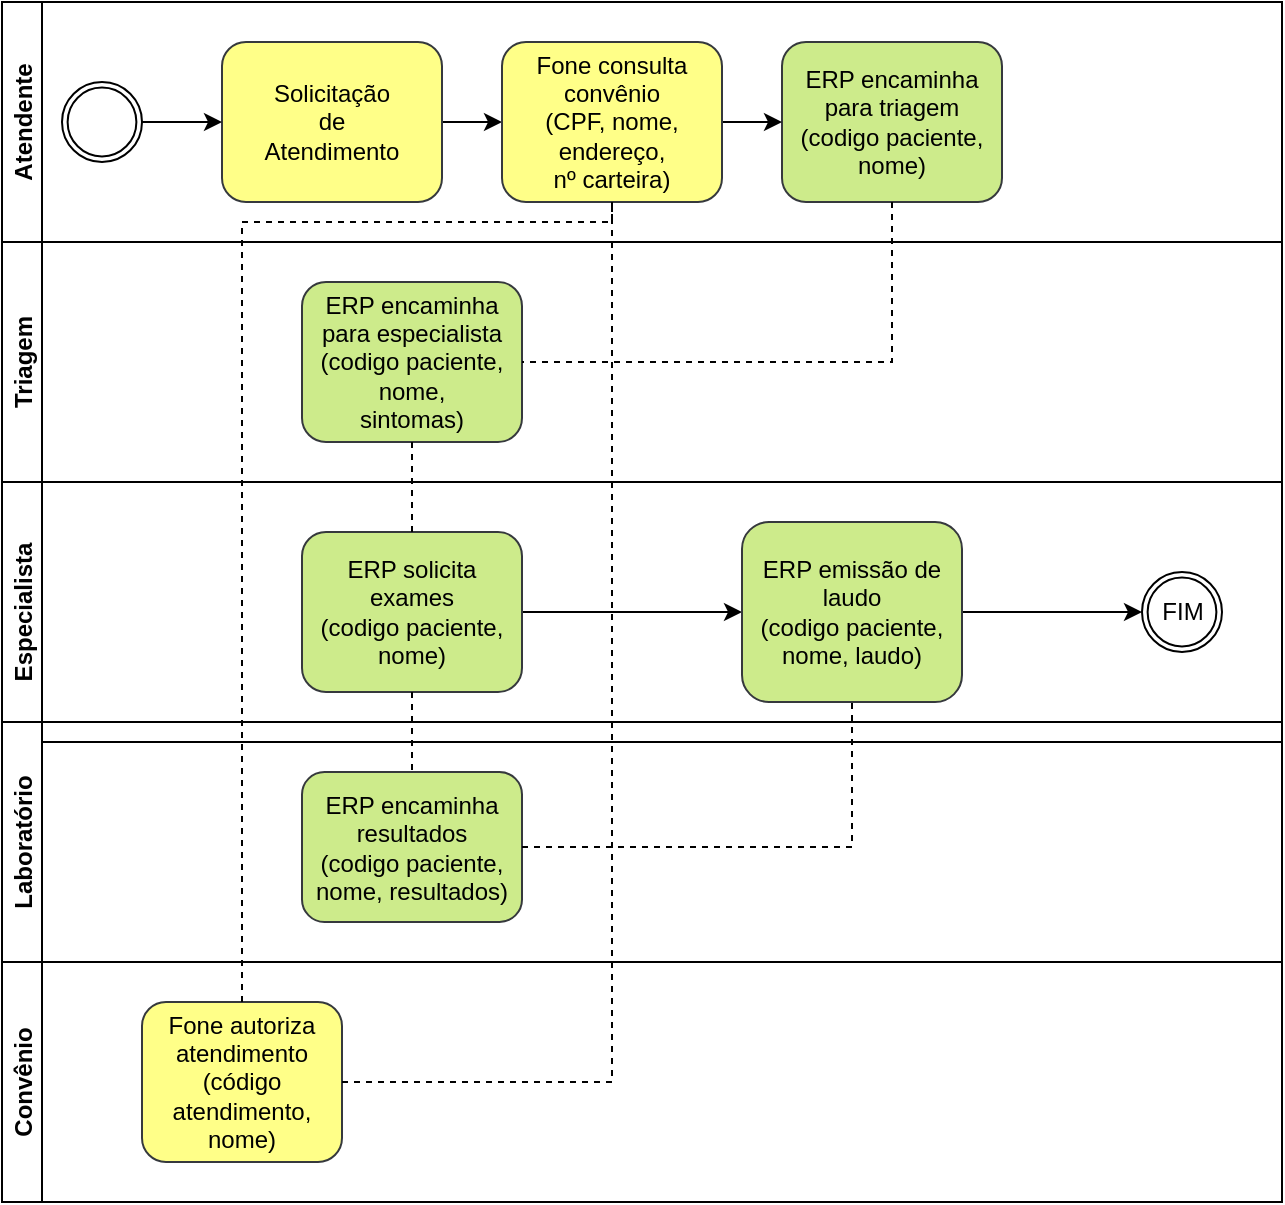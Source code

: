 <mxfile version="12.7.1" type="github">
  <diagram id="fX4rt8zVbkg2EH8_-9JV" name="Page-1">
    <mxGraphModel dx="786" dy="489" grid="1" gridSize="10" guides="1" tooltips="1" connect="1" arrows="1" fold="1" page="1" pageScale="1" pageWidth="827" pageHeight="1169" math="0" shadow="0">
      <root>
        <mxCell id="0" />
        <mxCell id="1" parent="0" />
        <mxCell id="QAaNXLK2RTlJVhRcctQ1-2" value="Atendente" style="swimlane;startSize=20;horizontal=0;" parent="1" vertex="1">
          <mxGeometry width="640" height="120" as="geometry" />
        </mxCell>
        <mxCell id="QAaNXLK2RTlJVhRcctQ1-14" style="edgeStyle=orthogonalEdgeStyle;rounded=0;orthogonalLoop=1;jettySize=auto;html=1;entryX=0;entryY=0.5;entryDx=0;entryDy=0;" parent="QAaNXLK2RTlJVhRcctQ1-2" source="QAaNXLK2RTlJVhRcctQ1-9" target="QAaNXLK2RTlJVhRcctQ1-13" edge="1">
          <mxGeometry relative="1" as="geometry" />
        </mxCell>
        <mxCell id="QAaNXLK2RTlJVhRcctQ1-9" value="Solicitação&lt;br&gt;de&lt;br&gt;Atendimento" style="shape=ext;rounded=1;html=1;whiteSpace=wrap;fillColor=#ffff88;strokeColor=#36393d;" parent="QAaNXLK2RTlJVhRcctQ1-2" vertex="1">
          <mxGeometry x="110" y="20" width="110" height="80" as="geometry" />
        </mxCell>
        <mxCell id="QAaNXLK2RTlJVhRcctQ1-11" value="ERP encaminha para triagem&lt;br&gt;(codigo paciente, nome)" style="shape=ext;rounded=1;html=1;whiteSpace=wrap;fillColor=#cdeb8b;strokeColor=#36393d;" parent="QAaNXLK2RTlJVhRcctQ1-2" vertex="1">
          <mxGeometry x="390" y="20" width="110" height="80" as="geometry" />
        </mxCell>
        <mxCell id="QAaNXLK2RTlJVhRcctQ1-15" style="edgeStyle=orthogonalEdgeStyle;rounded=0;orthogonalLoop=1;jettySize=auto;html=1;entryX=0;entryY=0.5;entryDx=0;entryDy=0;" parent="QAaNXLK2RTlJVhRcctQ1-2" source="QAaNXLK2RTlJVhRcctQ1-13" target="QAaNXLK2RTlJVhRcctQ1-11" edge="1">
          <mxGeometry relative="1" as="geometry" />
        </mxCell>
        <mxCell id="QAaNXLK2RTlJVhRcctQ1-13" value="Fone consulta convênio&lt;br&gt;(CPF, nome,&lt;br&gt;endereço,&lt;br&gt;nº carteira)" style="shape=ext;rounded=1;html=1;whiteSpace=wrap;fillColor=#ffff88;strokeColor=#36393d;" parent="QAaNXLK2RTlJVhRcctQ1-2" vertex="1">
          <mxGeometry x="250" y="20" width="110" height="80" as="geometry" />
        </mxCell>
        <mxCell id="SSbyOKh9BHDC3fB_ObMG-12" style="edgeStyle=orthogonalEdgeStyle;rounded=0;orthogonalLoop=1;jettySize=auto;html=1;entryX=0;entryY=0.5;entryDx=0;entryDy=0;" parent="QAaNXLK2RTlJVhRcctQ1-2" source="SSbyOKh9BHDC3fB_ObMG-10" target="QAaNXLK2RTlJVhRcctQ1-9" edge="1">
          <mxGeometry relative="1" as="geometry" />
        </mxCell>
        <mxCell id="SSbyOKh9BHDC3fB_ObMG-10" value="" style="shape=mxgraph.bpmn.shape;html=1;verticalLabelPosition=bottom;labelBackgroundColor=#ffffff;verticalAlign=top;align=center;perimeter=ellipsePerimeter;outlineConnect=0;outline=throwing;symbol=general;" parent="QAaNXLK2RTlJVhRcctQ1-2" vertex="1">
          <mxGeometry x="30" y="40" width="40" height="40" as="geometry" />
        </mxCell>
        <mxCell id="QAaNXLK2RTlJVhRcctQ1-3" value="Triagem" style="swimlane;startSize=20;horizontal=0;" parent="1" vertex="1">
          <mxGeometry y="120" width="640" height="120" as="geometry" />
        </mxCell>
        <mxCell id="QAaNXLK2RTlJVhRcctQ1-19" value="ERP encaminha para especialista&lt;br&gt;(codigo paciente, nome,&lt;br&gt;sintomas)" style="shape=ext;rounded=1;html=1;whiteSpace=wrap;fillColor=#cdeb8b;strokeColor=#36393d;" parent="QAaNXLK2RTlJVhRcctQ1-3" vertex="1">
          <mxGeometry x="150" y="20" width="110" height="80" as="geometry" />
        </mxCell>
        <mxCell id="QAaNXLK2RTlJVhRcctQ1-4" value="Especialista" style="swimlane;startSize=20;horizontal=0;" parent="1" vertex="1">
          <mxGeometry y="240" width="640" height="130" as="geometry" />
        </mxCell>
        <mxCell id="SSbyOKh9BHDC3fB_ObMG-5" style="edgeStyle=orthogonalEdgeStyle;rounded=0;orthogonalLoop=1;jettySize=auto;html=1;entryX=0;entryY=0.5;entryDx=0;entryDy=0;" parent="QAaNXLK2RTlJVhRcctQ1-4" source="QAaNXLK2RTlJVhRcctQ1-21" target="SSbyOKh9BHDC3fB_ObMG-4" edge="1">
          <mxGeometry relative="1" as="geometry" />
        </mxCell>
        <mxCell id="QAaNXLK2RTlJVhRcctQ1-21" value="ERP solicita exames&lt;br&gt;(codigo paciente, nome)" style="shape=ext;rounded=1;html=1;whiteSpace=wrap;fillColor=#cdeb8b;strokeColor=#36393d;" parent="QAaNXLK2RTlJVhRcctQ1-4" vertex="1">
          <mxGeometry x="150" y="25" width="110" height="80" as="geometry" />
        </mxCell>
        <mxCell id="SSbyOKh9BHDC3fB_ObMG-13" style="edgeStyle=orthogonalEdgeStyle;rounded=0;orthogonalLoop=1;jettySize=auto;html=1;entryX=0;entryY=0.5;entryDx=0;entryDy=0;" parent="QAaNXLK2RTlJVhRcctQ1-4" source="SSbyOKh9BHDC3fB_ObMG-4" target="SSbyOKh9BHDC3fB_ObMG-9" edge="1">
          <mxGeometry relative="1" as="geometry" />
        </mxCell>
        <mxCell id="SSbyOKh9BHDC3fB_ObMG-4" value="ERP emissão de laudo&lt;br&gt;(codigo paciente, nome, laudo)" style="shape=ext;rounded=1;html=1;whiteSpace=wrap;fillColor=#cdeb8b;strokeColor=#36393d;" parent="QAaNXLK2RTlJVhRcctQ1-4" vertex="1">
          <mxGeometry x="370" y="20" width="110" height="90" as="geometry" />
        </mxCell>
        <mxCell id="SSbyOKh9BHDC3fB_ObMG-9" value="" style="shape=mxgraph.bpmn.shape;html=1;verticalLabelPosition=bottom;labelBackgroundColor=#ffffff;verticalAlign=top;align=center;perimeter=ellipsePerimeter;outlineConnect=0;outline=throwing;symbol=general;" parent="QAaNXLK2RTlJVhRcctQ1-4" vertex="1">
          <mxGeometry x="570" y="45" width="40" height="40" as="geometry" />
        </mxCell>
        <mxCell id="SSbyOKh9BHDC3fB_ObMG-16" value="FIM" style="text;html=1;align=center;verticalAlign=middle;resizable=0;points=[];autosize=1;" parent="QAaNXLK2RTlJVhRcctQ1-4" vertex="1">
          <mxGeometry x="570" y="55" width="40" height="20" as="geometry" />
        </mxCell>
        <mxCell id="QAaNXLK2RTlJVhRcctQ1-5" value="Laboratório" style="swimlane;startSize=20;horizontal=0;" parent="1" vertex="1">
          <mxGeometry y="360" width="640" height="120" as="geometry" />
        </mxCell>
        <mxCell id="SSbyOKh9BHDC3fB_ObMG-3" value="ERP encaminha resultados&lt;br&gt;(codigo paciente, nome, resultados)" style="shape=ext;rounded=1;html=1;whiteSpace=wrap;fillColor=#cdeb8b;strokeColor=#36393d;" parent="QAaNXLK2RTlJVhRcctQ1-5" vertex="1">
          <mxGeometry x="150" y="25" width="110" height="75" as="geometry" />
        </mxCell>
        <mxCell id="QAaNXLK2RTlJVhRcctQ1-8" value="Convênio" style="swimlane;startSize=20;horizontal=0;" parent="1" vertex="1">
          <mxGeometry y="480" width="640" height="120" as="geometry" />
        </mxCell>
        <mxCell id="QAaNXLK2RTlJVhRcctQ1-16" value="Fone autoriza atendimento&lt;br&gt;(código atendimento, nome)" style="shape=ext;rounded=1;html=1;whiteSpace=wrap;fillColor=#ffff88;strokeColor=#36393d;" parent="QAaNXLK2RTlJVhRcctQ1-8" vertex="1">
          <mxGeometry x="70" y="20" width="100" height="80" as="geometry" />
        </mxCell>
        <mxCell id="QAaNXLK2RTlJVhRcctQ1-17" style="edgeStyle=orthogonalEdgeStyle;rounded=0;orthogonalLoop=1;jettySize=auto;html=1;entryX=0.5;entryY=0;entryDx=0;entryDy=0;dashed=1;endArrow=none;endFill=0;" parent="1" source="QAaNXLK2RTlJVhRcctQ1-13" target="QAaNXLK2RTlJVhRcctQ1-16" edge="1">
          <mxGeometry relative="1" as="geometry">
            <Array as="points">
              <mxPoint x="240" y="110" />
              <mxPoint x="130" y="110" />
            </Array>
          </mxGeometry>
        </mxCell>
        <mxCell id="QAaNXLK2RTlJVhRcctQ1-18" style="edgeStyle=orthogonalEdgeStyle;rounded=0;orthogonalLoop=1;jettySize=auto;html=1;entryX=0.5;entryY=1;entryDx=0;entryDy=0;dashed=1;endArrow=none;endFill=0;" parent="1" source="QAaNXLK2RTlJVhRcctQ1-16" target="QAaNXLK2RTlJVhRcctQ1-13" edge="1">
          <mxGeometry relative="1" as="geometry" />
        </mxCell>
        <mxCell id="SSbyOKh9BHDC3fB_ObMG-2" style="edgeStyle=orthogonalEdgeStyle;rounded=0;orthogonalLoop=1;jettySize=auto;html=1;entryX=0.5;entryY=0;entryDx=0;entryDy=0;dashed=1;endArrow=none;endFill=0;" parent="1" source="QAaNXLK2RTlJVhRcctQ1-19" target="QAaNXLK2RTlJVhRcctQ1-21" edge="1">
          <mxGeometry relative="1" as="geometry" />
        </mxCell>
        <mxCell id="SSbyOKh9BHDC3fB_ObMG-6" style="edgeStyle=orthogonalEdgeStyle;rounded=0;orthogonalLoop=1;jettySize=auto;html=1;entryX=0.5;entryY=0;entryDx=0;entryDy=0;dashed=1;endArrow=none;endFill=0;" parent="1" source="QAaNXLK2RTlJVhRcctQ1-21" target="SSbyOKh9BHDC3fB_ObMG-3" edge="1">
          <mxGeometry relative="1" as="geometry" />
        </mxCell>
        <mxCell id="SSbyOKh9BHDC3fB_ObMG-7" style="edgeStyle=orthogonalEdgeStyle;rounded=0;orthogonalLoop=1;jettySize=auto;html=1;entryX=0.5;entryY=1;entryDx=0;entryDy=0;dashed=1;endArrow=none;endFill=0;" parent="1" source="SSbyOKh9BHDC3fB_ObMG-3" target="SSbyOKh9BHDC3fB_ObMG-4" edge="1">
          <mxGeometry relative="1" as="geometry" />
        </mxCell>
        <mxCell id="SSbyOKh9BHDC3fB_ObMG-8" style="edgeStyle=orthogonalEdgeStyle;rounded=0;orthogonalLoop=1;jettySize=auto;html=1;entryX=1;entryY=0.5;entryDx=0;entryDy=0;dashed=1;endArrow=none;endFill=0;" parent="1" source="QAaNXLK2RTlJVhRcctQ1-11" target="QAaNXLK2RTlJVhRcctQ1-19" edge="1">
          <mxGeometry relative="1" as="geometry">
            <Array as="points">
              <mxPoint x="445" y="180" />
            </Array>
          </mxGeometry>
        </mxCell>
      </root>
    </mxGraphModel>
  </diagram>
</mxfile>
